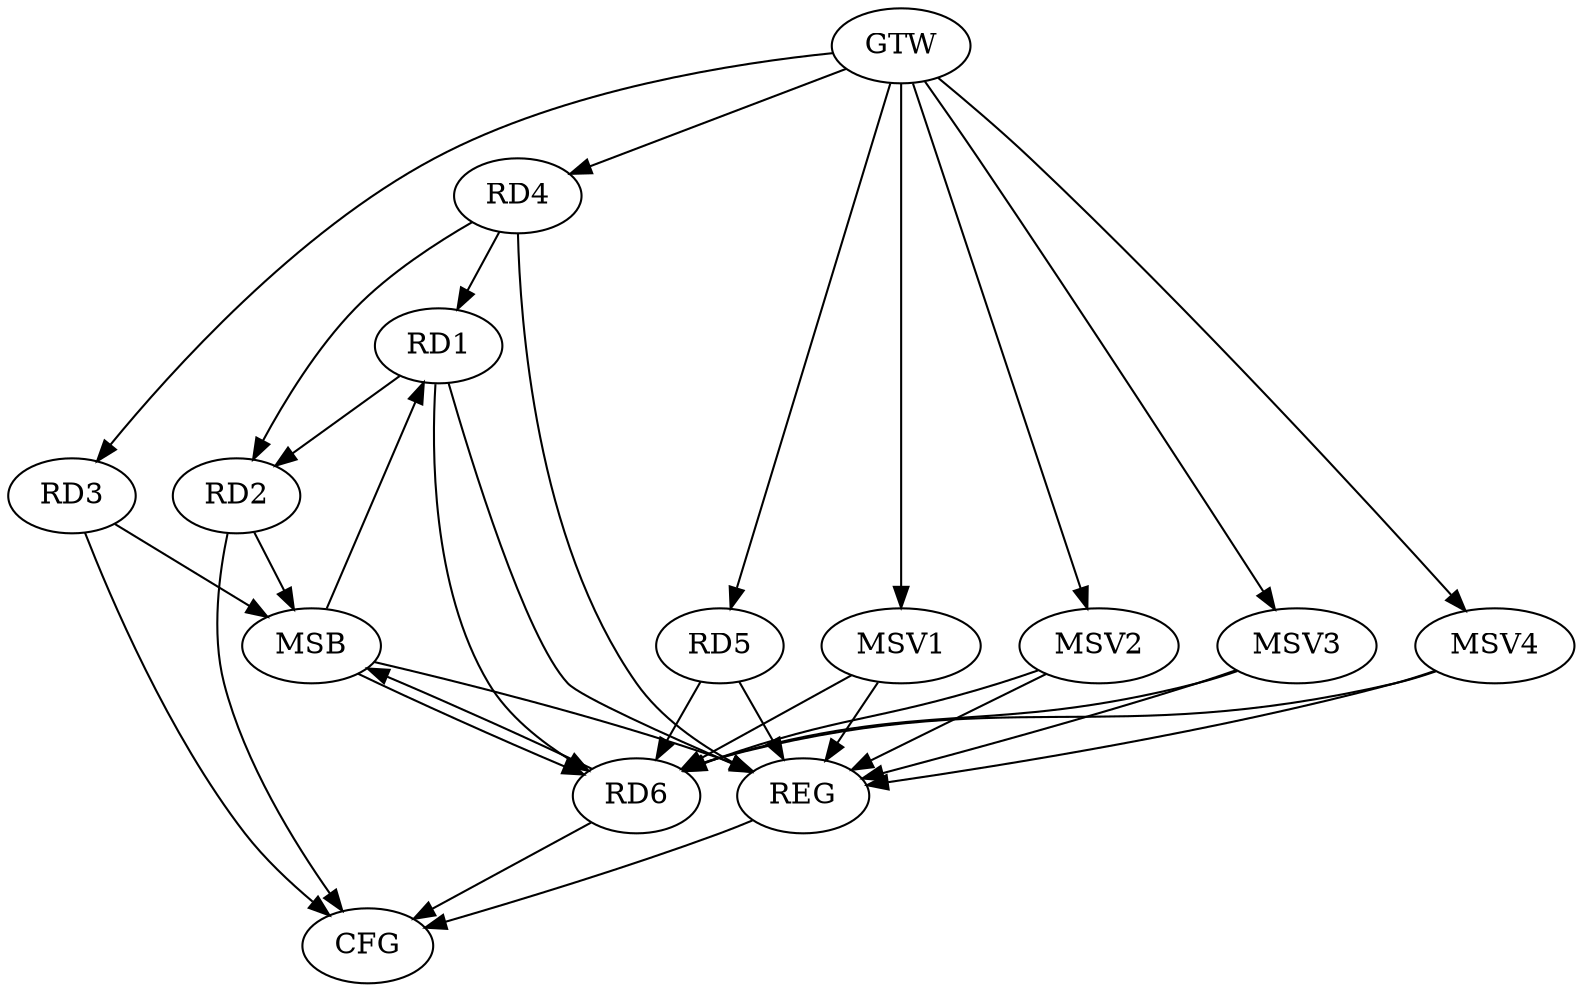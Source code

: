 strict digraph G {
  RD1 [ label="RD1" ];
  RD2 [ label="RD2" ];
  RD3 [ label="RD3" ];
  RD4 [ label="RD4" ];
  RD5 [ label="RD5" ];
  RD6 [ label="RD6" ];
  GTW [ label="GTW" ];
  REG [ label="REG" ];
  MSB [ label="MSB" ];
  CFG [ label="CFG" ];
  MSV1 [ label="MSV1" ];
  MSV2 [ label="MSV2" ];
  MSV3 [ label="MSV3" ];
  MSV4 [ label="MSV4" ];
  RD1 -> RD2;
  RD4 -> RD1;
  RD1 -> RD6;
  RD4 -> RD2;
  RD5 -> RD6;
  GTW -> RD3;
  GTW -> RD4;
  GTW -> RD5;
  RD1 -> REG;
  RD4 -> REG;
  RD5 -> REG;
  RD2 -> MSB;
  MSB -> REG;
  RD3 -> MSB;
  MSB -> RD6;
  RD6 -> MSB;
  MSB -> RD1;
  RD2 -> CFG;
  RD6 -> CFG;
  RD3 -> CFG;
  REG -> CFG;
  MSV1 -> RD6;
  GTW -> MSV1;
  MSV1 -> REG;
  MSV2 -> RD6;
  GTW -> MSV2;
  MSV2 -> REG;
  MSV3 -> RD6;
  GTW -> MSV3;
  MSV3 -> REG;
  MSV4 -> RD6;
  GTW -> MSV4;
  MSV4 -> REG;
}
